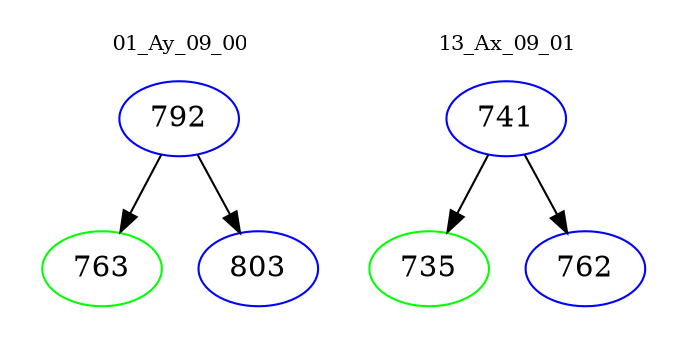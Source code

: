 digraph{
subgraph cluster_0 {
color = white
label = "01_Ay_09_00";
fontsize=10;
T0_792 [label="792", color="blue"]
T0_792 -> T0_763 [color="black"]
T0_763 [label="763", color="green"]
T0_792 -> T0_803 [color="black"]
T0_803 [label="803", color="blue"]
}
subgraph cluster_1 {
color = white
label = "13_Ax_09_01";
fontsize=10;
T1_741 [label="741", color="blue"]
T1_741 -> T1_735 [color="black"]
T1_735 [label="735", color="green"]
T1_741 -> T1_762 [color="black"]
T1_762 [label="762", color="blue"]
}
}
